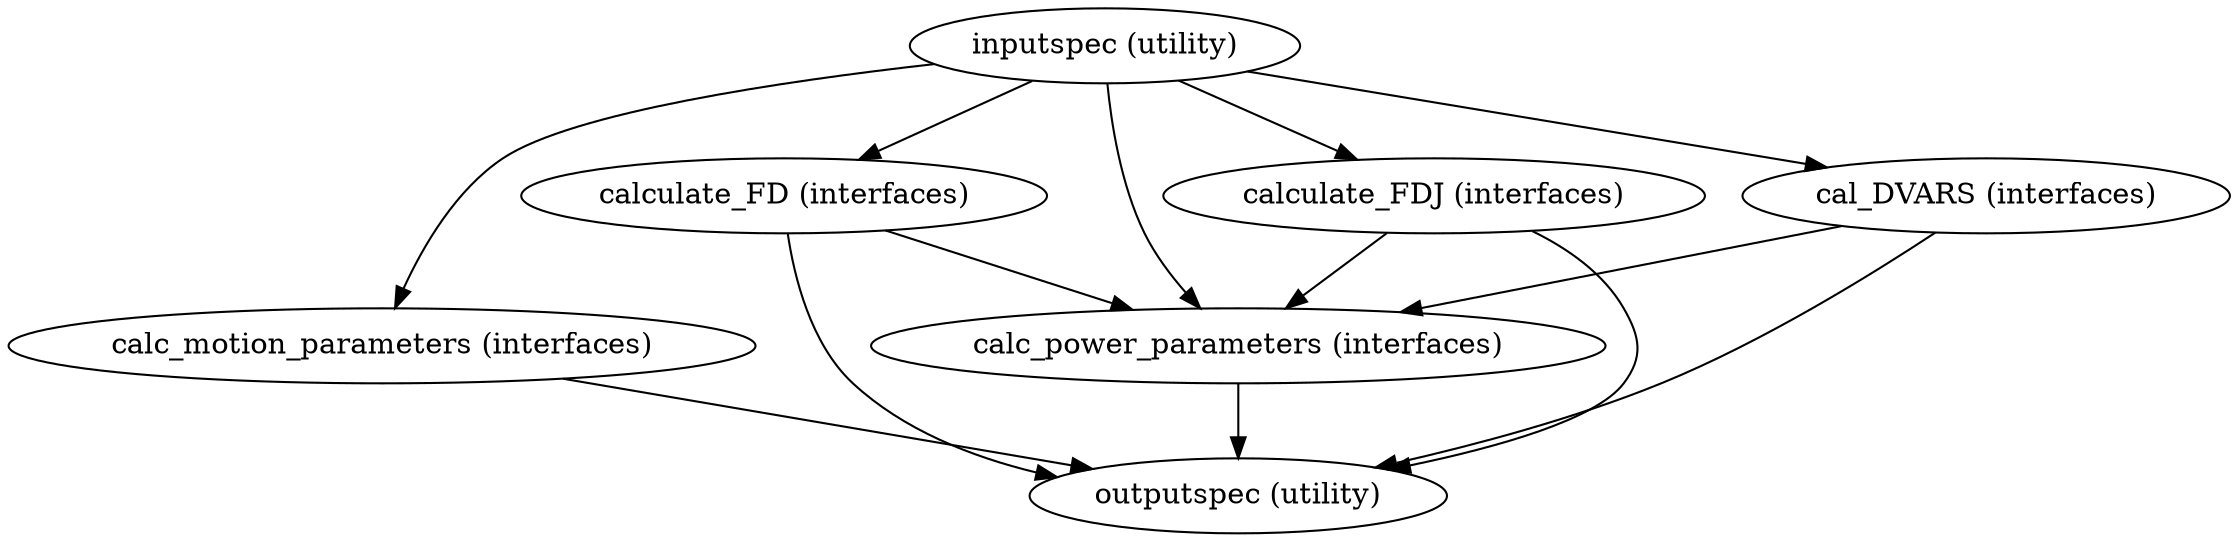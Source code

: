 strict digraph "" {
"calc_motion_parameters (interfaces)";
"outputspec (utility)";
"calc_power_parameters (interfaces)";
"inputspec (utility)";
"calculate_FD (interfaces)";
"calculate_FDJ (interfaces)";
"cal_DVARS (interfaces)";
"calc_motion_parameters (interfaces)" -> "outputspec (utility)";
"calc_power_parameters (interfaces)" -> "outputspec (utility)";
"inputspec (utility)" -> "calculate_FDJ (interfaces)";
"inputspec (utility)" -> "calc_power_parameters (interfaces)";
"inputspec (utility)" -> "calculate_FD (interfaces)";
"inputspec (utility)" -> "cal_DVARS (interfaces)";
"inputspec (utility)" -> "calc_motion_parameters (interfaces)";
"calculate_FD (interfaces)" -> "outputspec (utility)";
"calculate_FD (interfaces)" -> "calc_power_parameters (interfaces)";
"calculate_FDJ (interfaces)" -> "outputspec (utility)";
"calculate_FDJ (interfaces)" -> "calc_power_parameters (interfaces)";
"cal_DVARS (interfaces)" -> "outputspec (utility)";
"cal_DVARS (interfaces)" -> "calc_power_parameters (interfaces)";
}
